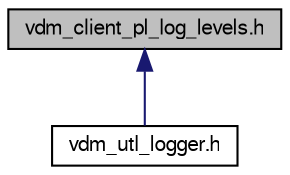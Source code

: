 digraph "vdm_client_pl_log_levels.h"
{
  bgcolor="transparent";
  edge [fontname="FreeSans",fontsize="10",labelfontname="FreeSans",labelfontsize="10"];
  node [fontname="FreeSans",fontsize="10",shape=record];
  Node1 [label="vdm_client_pl_log_levels.h",height=0.2,width=0.4,color="black", fillcolor="grey75", style="filled" fontcolor="black"];
  Node1 -> Node2 [dir="back",color="midnightblue",fontsize="10",style="solid",fontname="FreeSans"];
  Node2 [label="vdm_utl_logger.h",height=0.2,width=0.4,color="black",URL="$vdm__utl__logger_8h.html",tooltip="Logging API."];
}
